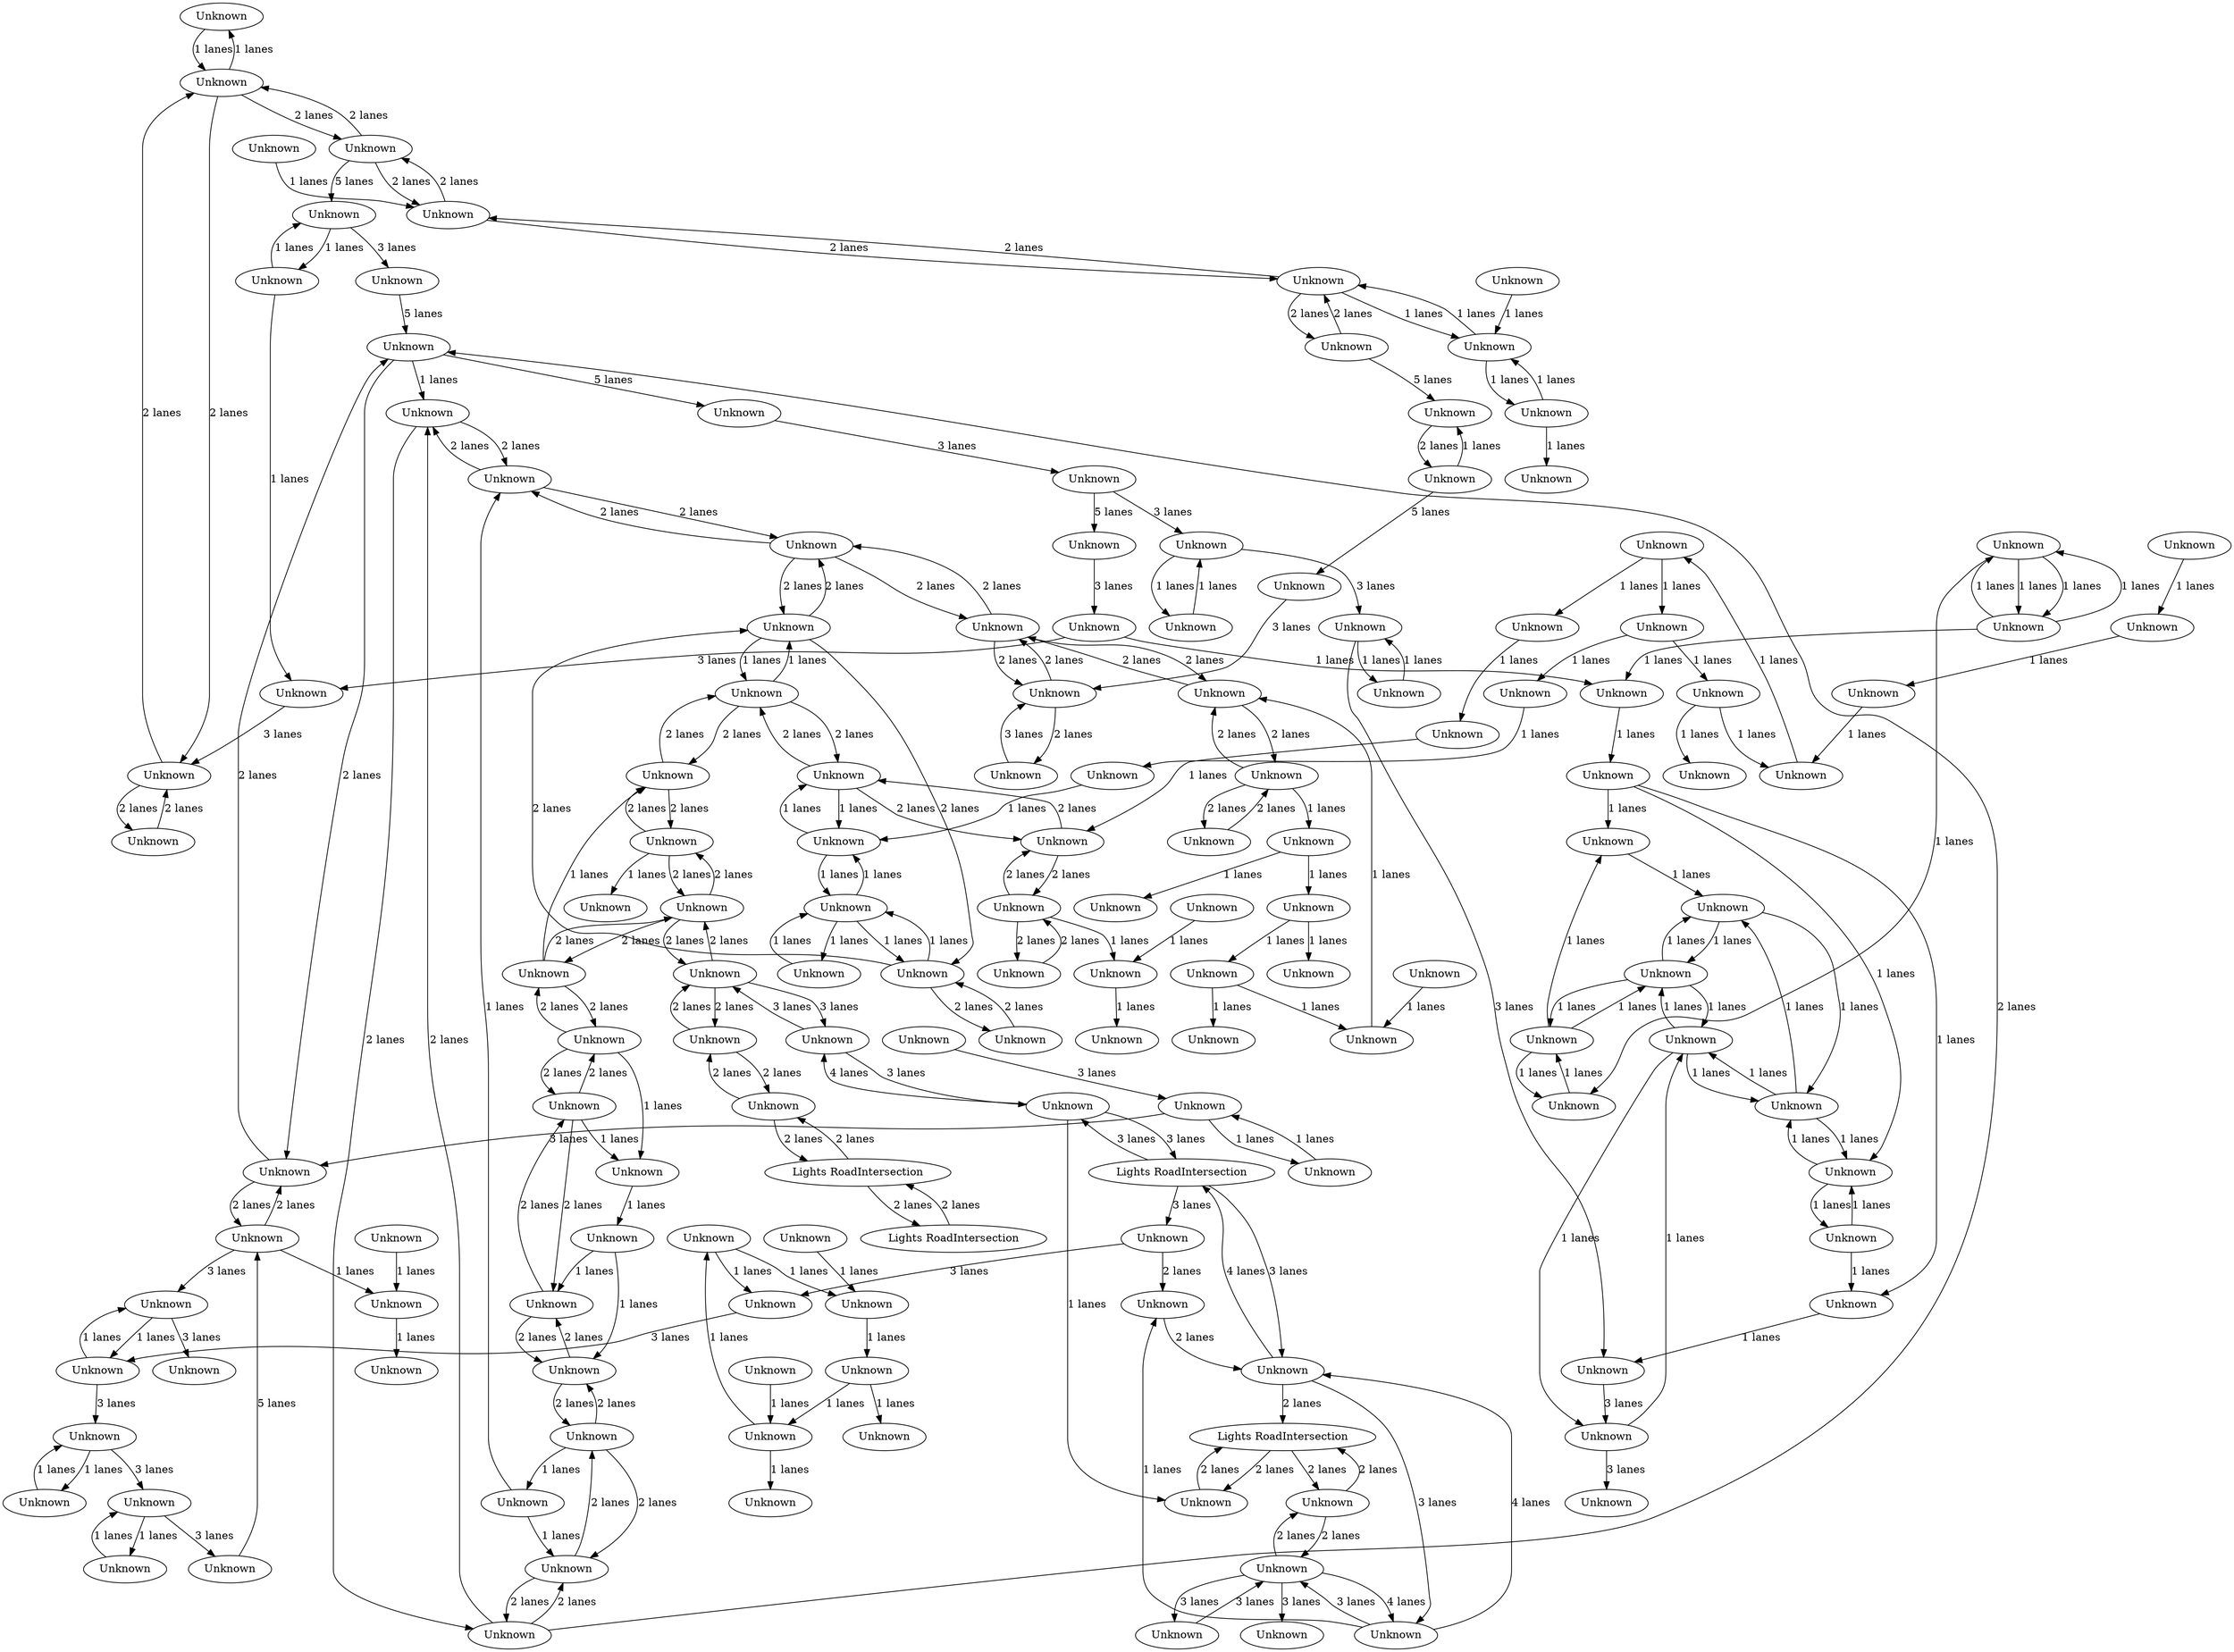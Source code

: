 digraph {
    0 [ label = "Unknown" ]
    1 [ label = "Unknown" ]
    2 [ label = "Unknown" ]
    3 [ label = "Unknown" ]
    4 [ label = "Unknown" ]
    5 [ label = "Unknown" ]
    6 [ label = "Unknown" ]
    7 [ label = "Unknown" ]
    8 [ label = "Unknown" ]
    9 [ label = "Unknown" ]
    10 [ label = "Unknown" ]
    11 [ label = "Unknown" ]
    12 [ label = "Unknown" ]
    13 [ label = "Unknown" ]
    14 [ label = "Unknown" ]
    15 [ label = "Unknown" ]
    16 [ label = "Unknown" ]
    17 [ label = "Unknown" ]
    18 [ label = "Unknown" ]
    19 [ label = "Unknown" ]
    20 [ label = "Unknown" ]
    21 [ label = "Unknown" ]
    22 [ label = "Unknown" ]
    23 [ label = "Unknown" ]
    24 [ label = "Unknown" ]
    25 [ label = "Unknown" ]
    26 [ label = "Unknown" ]
    27 [ label = "Unknown" ]
    28 [ label = "Unknown" ]
    29 [ label = "Unknown" ]
    30 [ label = "Unknown" ]
    31 [ label = "Unknown" ]
    32 [ label = "Unknown" ]
    33 [ label = "Unknown" ]
    34 [ label = "Unknown" ]
    35 [ label = "Unknown" ]
    36 [ label = "Unknown" ]
    37 [ label = "Unknown" ]
    38 [ label = "Unknown" ]
    39 [ label = "Unknown" ]
    40 [ label = "Unknown" ]
    41 [ label = "Unknown" ]
    42 [ label = "Unknown" ]
    43 [ label = "Unknown" ]
    44 [ label = "Unknown" ]
    45 [ label = "Unknown" ]
    46 [ label = "Unknown" ]
    47 [ label = "Unknown" ]
    48 [ label = "Unknown" ]
    49 [ label = "Unknown" ]
    50 [ label = "Unknown" ]
    51 [ label = "Unknown" ]
    52 [ label = "Unknown" ]
    53 [ label = "Unknown" ]
    54 [ label = "Unknown" ]
    55 [ label = "Unknown" ]
    56 [ label = "Unknown" ]
    57 [ label = "Unknown" ]
    58 [ label = "Unknown" ]
    59 [ label = "Unknown" ]
    60 [ label = "Unknown" ]
    61 [ label = "Unknown" ]
    62 [ label = "Unknown" ]
    63 [ label = "Unknown" ]
    64 [ label = "Unknown" ]
    65 [ label = "Unknown" ]
    66 [ label = "Unknown" ]
    67 [ label = "Unknown" ]
    68 [ label = "Unknown" ]
    69 [ label = "Unknown" ]
    70 [ label = "Unknown" ]
    71 [ label = "Unknown" ]
    72 [ label = "Unknown" ]
    73 [ label = "Unknown" ]
    74 [ label = "Unknown" ]
    75 [ label = "Unknown" ]
    76 [ label = "Unknown" ]
    77 [ label = "Unknown" ]
    78 [ label = "Unknown" ]
    79 [ label = "Unknown" ]
    80 [ label = "Unknown" ]
    81 [ label = "Unknown" ]
    82 [ label = "Unknown" ]
    83 [ label = "Unknown" ]
    84 [ label = "Unknown" ]
    85 [ label = "Unknown" ]
    86 [ label = "Unknown" ]
    87 [ label = "Unknown" ]
    88 [ label = "Unknown" ]
    89 [ label = "Unknown" ]
    90 [ label = "Unknown" ]
    91 [ label = "Unknown" ]
    92 [ label = "Unknown" ]
    93 [ label = "Unknown" ]
    94 [ label = "Unknown" ]
    95 [ label = "Unknown" ]
    96 [ label = "Unknown" ]
    97 [ label = "Unknown" ]
    98 [ label = "Unknown" ]
    99 [ label = "Unknown" ]
    100 [ label = "Unknown" ]
    101 [ label = "Unknown" ]
    102 [ label = "Unknown" ]
    103 [ label = "Unknown" ]
    104 [ label = "Unknown" ]
    105 [ label = "Unknown" ]
    106 [ label = "Unknown" ]
    107 [ label = "Unknown" ]
    108 [ label = "Unknown" ]
    109 [ label = "Unknown" ]
    110 [ label = "Unknown" ]
    111 [ label = "Unknown" ]
    112 [ label = "Unknown" ]
    113 [ label = "Unknown" ]
    114 [ label = "Unknown" ]
    115 [ label = "Unknown" ]
    116 [ label = "Unknown" ]
    117 [ label = "Unknown" ]
    118 [ label = "Unknown" ]
    119 [ label = "Unknown" ]
    120 [ label = "Unknown" ]
    121 [ label = "Unknown" ]
    122 [ label = "Unknown" ]
    123 [ label = "Unknown" ]
    124 [ label = "Unknown" ]
    125 [ label = "Unknown" ]
    126 [ label = "Unknown" ]
    127 [ label = "Unknown" ]
    128 [ label = "Unknown" ]
    129 [ label = "Unknown" ]
    130 [ label = "Unknown" ]
    131 [ label = "Unknown" ]
    132 [ label = "Unknown" ]
    133 [ label = "Lights RoadIntersection" ]
    134 [ label = "Unknown" ]
    135 [ label = "Unknown" ]
    136 [ label = "Unknown" ]
    137 [ label = "Unknown" ]
    138 [ label = "Unknown" ]
    139 [ label = "Unknown" ]
    140 [ label = "Lights RoadIntersection" ]
    141 [ label = "Unknown" ]
    142 [ label = "Unknown" ]
    143 [ label = "Lights RoadIntersection" ]
    144 [ label = "Lights RoadIntersection" ]
    145 [ label = "Unknown" ]
    146 [ label = "Unknown" ]
    68 -> 57 [ label = "2 lanes" ]
    137 -> 114 [ label = "2 lanes" ]
    114 -> 137 [ label = "2 lanes" ]
    114 -> 96 [ label = "2 lanes" ]
    96 -> 114 [ label = "2 lanes" ]
    96 -> 95 [ label = "2 lanes" ]
    95 -> 96 [ label = "2 lanes" ]
    95 -> 91 [ label = "2 lanes" ]
    91 -> 95 [ label = "2 lanes" ]
    91 -> 85 [ label = "2 lanes" ]
    85 -> 91 [ label = "2 lanes" ]
    85 -> 75 [ label = "2 lanes" ]
    75 -> 85 [ label = "2 lanes" ]
    75 -> 73 [ label = "2 lanes" ]
    73 -> 75 [ label = "2 lanes" ]
    73 -> 69 [ label = "2 lanes" ]
    69 -> 73 [ label = "2 lanes" ]
    69 -> 68 [ label = "2 lanes" ]
    68 -> 69 [ label = "2 lanes" ]
    11 -> 23 [ label = "5 lanes" ]
    52 -> 42 [ label = "5 lanes" ]
    33 -> 37 [ label = "2 lanes" ]
    37 -> 33 [ label = "2 lanes" ]
    37 -> 41 [ label = "2 lanes" ]
    41 -> 37 [ label = "2 lanes" ]
    41 -> 43 [ label = "2 lanes" ]
    43 -> 41 [ label = "2 lanes" ]
    60 -> 66 [ label = "2 lanes" ]
    66 -> 60 [ label = "2 lanes" ]
    66 -> 70 [ label = "2 lanes" ]
    70 -> 66 [ label = "2 lanes" ]
    81 -> 102 [ label = "3 lanes" ]
    102 -> 109 [ label = "3 lanes" ]
    141 -> 145 [ label = "3 lanes" ]
    134 -> 146 [ label = "1 lanes" ]
    133 -> 134 [ label = "3 lanes" ]
    134 -> 133 [ label = "3 lanes" ]
    57 -> 64 [ label = "2 lanes" ]
    64 -> 57 [ label = "2 lanes" ]
    3 -> 4 [ label = "2 lanes" ]
    4 -> 3 [ label = "2 lanes" ]
    4 -> 6 [ label = "2 lanes" ]
    6 -> 4 [ label = "2 lanes" ]
    6 -> 11 [ label = "2 lanes" ]
    11 -> 6 [ label = "2 lanes" ]
    102 -> 117 [ label = "1 lanes" ]
    117 -> 102 [ label = "1 lanes" ]
    77 -> 72 [ label = "1 lanes" ]
    72 -> 77 [ label = "1 lanes" ]
    104 -> 66 [ label = "1 lanes" ]
    66 -> 104 [ label = "1 lanes" ]
    119 -> 121 [ label = "1 lanes" ]
    121 -> 124 [ label = "1 lanes" ]
    124 -> 126 [ label = "1 lanes" ]
    126 -> 123 [ label = "1 lanes" ]
    123 -> 121 [ label = "1 lanes" ]
    124 -> 128 [ label = "1 lanes" ]
    127 -> 126 [ label = "1 lanes" ]
    126 -> 125 [ label = "1 lanes" ]
    118 -> 115 [ label = "1 lanes" ]
    115 -> 118 [ label = "1 lanes" ]
    81 -> 84 [ label = "1 lanes" ]
    89 -> 84 [ label = "1 lanes" ]
    84 -> 80 [ label = "1 lanes" ]
    123 -> 122 [ label = "1 lanes" ]
    57 -> 54 [ label = "5 lanes" ]
    133 -> 130 [ label = "3 lanes" ]
    141 -> 135 [ label = "4 lanes" ]
    135 -> 141 [ label = "3 lanes" ]
    135 -> 132 [ label = "4 lanes" ]
    132 -> 135 [ label = "3 lanes" ]
    132 -> 133 [ label = "4 lanes" ]
    133 -> 132 [ label = "3 lanes" ]
    140 -> 143 [ label = "2 lanes" ]
    143 -> 140 [ label = "2 lanes" ]
    55 -> 67 [ label = "1 lanes" ]
    67 -> 55 [ label = "1 lanes" ]
    141 -> 142 [ label = "2 lanes" ]
    142 -> 141 [ label = "2 lanes" ]
    2 -> 12 [ label = "1 lanes" ]
    51 -> 58 [ label = "1 lanes" ]
    58 -> 51 [ label = "1 lanes" ]
    130 -> 129 [ label = "2 lanes" ]
    90 -> 67 [ label = "3 lanes" ]
    67 -> 64 [ label = "3 lanes" ]
    27 -> 25 [ label = "1 lanes" ]
    21 -> 25 [ label = "5 lanes" ]
    23 -> 53 [ label = "3 lanes" ]
    7 -> 18 [ label = "1 lanes" ]
    18 -> 7 [ label = "1 lanes" ]
    18 -> 7 [ label = "1 lanes" ]
    7 -> 18 [ label = "1 lanes" ]
    42 -> 34 [ label = "3 lanes" ]
    34 -> 16 [ label = "3 lanes" ]
    16 -> 4 [ label = "3 lanes" ]
    53 -> 57 [ label = "5 lanes" ]
    106 -> 116 [ label = "1 lanes" ]
    112 -> 106 [ label = "2 lanes" ]
    106 -> 112 [ label = "2 lanes" ]
    106 -> 100 [ label = "2 lanes" ]
    100 -> 106 [ label = "2 lanes" ]
    100 -> 98 [ label = "2 lanes" ]
    98 -> 100 [ label = "2 lanes" ]
    120 -> 116 [ label = "1 lanes" ]
    116 -> 113 [ label = "1 lanes" ]
    111 -> 107 [ label = "1 lanes" ]
    135 -> 129 [ label = "1 lanes" ]
    132 -> 144 [ label = "2 lanes" ]
    64 -> 81 [ label = "2 lanes" ]
    81 -> 64 [ label = "2 lanes" ]
    94 -> 81 [ label = "5 lanes" ]
    54 -> 52 [ label = "3 lanes" ]
    52 -> 51 [ label = "3 lanes" ]
    51 -> 46 [ label = "3 lanes" ]
    46 -> 45 [ label = "3 lanes" ]
    45 -> 36 [ label = "3 lanes" ]
    36 -> 24 [ label = "3 lanes" ]
    57 -> 65 [ label = "1 lanes" ]
    68 -> 65 [ label = "2 lanes" ]
    65 -> 68 [ label = "2 lanes" ]
    65 -> 62 [ label = "2 lanes" ]
    62 -> 65 [ label = "2 lanes" ]
    62 -> 60 [ label = "2 lanes" ]
    60 -> 62 [ label = "2 lanes" ]
    60 -> 33 [ label = "2 lanes" ]
    33 -> 60 [ label = "2 lanes" ]
    33 -> 30 [ label = "2 lanes" ]
    30 -> 33 [ label = "2 lanes" ]
    131 -> 141 [ label = "3 lanes" ]
    141 -> 131 [ label = "3 lanes" ]
    110 -> 97 [ label = "1 lanes" ]
    97 -> 110 [ label = "1 lanes" ]
    70 -> 56 [ label = "2 lanes" ]
    56 -> 70 [ label = "2 lanes" ]
    142 -> 144 [ label = "2 lanes" ]
    144 -> 142 [ label = "2 lanes" ]
    144 -> 146 [ label = "2 lanes" ]
    146 -> 144 [ label = "2 lanes" ]
    134 -> 136 [ label = "4 lanes" ]
    136 -> 134 [ label = "3 lanes" ]
    130 -> 122 [ label = "3 lanes" ]
    122 -> 117 [ label = "3 lanes" ]
    117 -> 115 [ label = "3 lanes" ]
    115 -> 110 [ label = "3 lanes" ]
    110 -> 94 [ label = "3 lanes" ]
    46 -> 63 [ label = "1 lanes" ]
    63 -> 46 [ label = "1 lanes" ]
    25 -> 27 [ label = "2 lanes" ]
    28 -> 30 [ label = "3 lanes" ]
    11 -> 12 [ label = "2 lanes" ]
    12 -> 11 [ label = "2 lanes" ]
    12 -> 15 [ label = "2 lanes" ]
    15 -> 12 [ label = "2 lanes" ]
    15 -> 21 [ label = "2 lanes" ]
    21 -> 15 [ label = "2 lanes" ]
    98 -> 104 [ label = "2 lanes" ]
    104 -> 98 [ label = "2 lanes" ]
    104 -> 105 [ label = "2 lanes" ]
    105 -> 104 [ label = "2 lanes" ]
    105 -> 111 [ label = "2 lanes" ]
    111 -> 105 [ label = "2 lanes" ]
    111 -> 114 [ label = "2 lanes" ]
    114 -> 111 [ label = "2 lanes" ]
    23 -> 19 [ label = "1 lanes" ]
    19 -> 23 [ label = "1 lanes" ]
    70 -> 72 [ label = "1 lanes" ]
    72 -> 70 [ label = "1 lanes" ]
    72 -> 74 [ label = "1 lanes" ]
    74 -> 72 [ label = "1 lanes" ]
    74 -> 98 [ label = "1 lanes" ]
    98 -> 74 [ label = "1 lanes" ]
    96 -> 105 [ label = "1 lanes" ]
    83 -> 99 [ label = "1 lanes" ]
    99 -> 87 [ label = "1 lanes" ]
    87 -> 79 [ label = "1 lanes" ]
    79 -> 83 [ label = "1 lanes" ]
    108 -> 103 [ label = "1 lanes" ]
    103 -> 101 [ label = "1 lanes" ]
    101 -> 99 [ label = "1 lanes" ]
    87 -> 88 [ label = "1 lanes" ]
    88 -> 93 [ label = "1 lanes" ]
    93 -> 100 [ label = "1 lanes" ]
    79 -> 78 [ label = "1 lanes" ]
    78 -> 76 [ label = "1 lanes" ]
    76 -> 74 [ label = "1 lanes" ]
    83 -> 82 [ label = "1 lanes" ]
    91 -> 92 [ label = "1 lanes" ]
    95 -> 92 [ label = "1 lanes" ]
    92 -> 86 [ label = "1 lanes" ]
    86 -> 75 [ label = "1 lanes" ]
    73 -> 71 [ label = "1 lanes" ]
    71 -> 62 [ label = "1 lanes" ]
    71 -> 69 [ label = "1 lanes" ]
    86 -> 85 [ label = "1 lanes" ]
    41 -> 50 [ label = "1 lanes" ]
    50 -> 61 [ label = "1 lanes" ]
    59 -> 44 [ label = "1 lanes" ]
    44 -> 37 [ label = "1 lanes" ]
    50 -> 48 [ label = "1 lanes" ]
    48 -> 47 [ label = "1 lanes" ]
    47 -> 44 [ label = "1 lanes" ]
    47 -> 49 [ label = "1 lanes" ]
    48 -> 40 [ label = "1 lanes" ]
    15 -> 5 [ label = "1 lanes" ]
    5 -> 15 [ label = "1 lanes" ]
    5 -> 8 [ label = "1 lanes" ]
    8 -> 5 [ label = "1 lanes" ]
    8 -> 13 [ label = "1 lanes" ]
    0 -> 6 [ label = "1 lanes" ]
    6 -> 0 [ label = "1 lanes" ]
    1 -> 5 [ label = "1 lanes" ]
    19 -> 16 [ label = "1 lanes" ]
    34 -> 32 [ label = "1 lanes" ]
    32 -> 31 [ label = "1 lanes" ]
    31 -> 39 [ label = "1 lanes" ]
    39 -> 45 [ label = "1 lanes" ]
    18 -> 32 [ label = "1 lanes" ]
    31 -> 17 [ label = "1 lanes" ]
    17 -> 20 [ label = "1 lanes" ]
    7 -> 9 [ label = "1 lanes" ]
    9 -> 10 [ label = "1 lanes" ]
    10 -> 9 [ label = "1 lanes" ]
    10 -> 14 [ label = "1 lanes" ]
    14 -> 10 [ label = "1 lanes" ]
    14 -> 26 [ label = "1 lanes" ]
    26 -> 14 [ label = "1 lanes" ]
    26 -> 36 [ label = "1 lanes" ]
    36 -> 26 [ label = "1 lanes" ]
    10 -> 17 [ label = "1 lanes" ]
    14 -> 20 [ label = "1 lanes" ]
    20 -> 14 [ label = "1 lanes" ]
    20 -> 29 [ label = "1 lanes" ]
    29 -> 20 [ label = "1 lanes" ]
    26 -> 29 [ label = "1 lanes" ]
    29 -> 26 [ label = "1 lanes" ]
    29 -> 35 [ label = "1 lanes" ]
    35 -> 29 [ label = "1 lanes" ]
    35 -> 38 [ label = "1 lanes" ]
    38 -> 35 [ label = "1 lanes" ]
    38 -> 39 [ label = "1 lanes" ]
    31 -> 35 [ label = "1 lanes" ]
    139 -> 140 [ label = "2 lanes" ]
    140 -> 139 [ label = "2 lanes" ]
    137 -> 138 [ label = "2 lanes" ]
    138 -> 137 [ label = "2 lanes" ]
    129 -> 132 [ label = "2 lanes" ]
    27 -> 28 [ label = "5 lanes" ]
    30 -> 22 [ label = "2 lanes" ]
    22 -> 30 [ label = "3 lanes" ]
    138 -> 139 [ label = "2 lanes" ]
    139 -> 138 [ label = "2 lanes" ]
    136 -> 137 [ label = "3 lanes" ]
    137 -> 136 [ label = "3 lanes" ]
}
